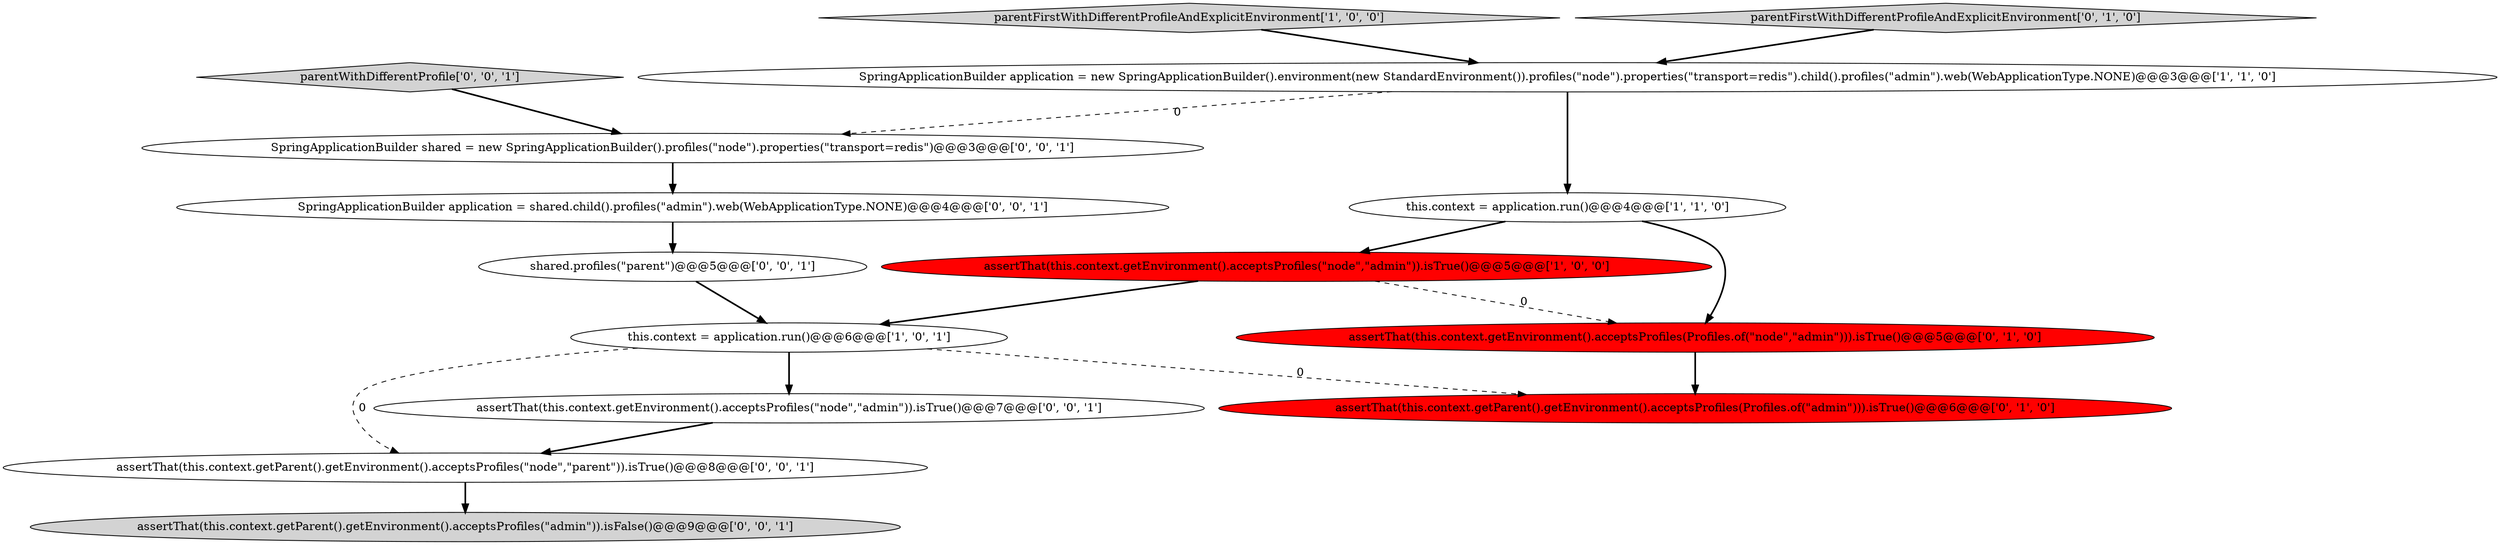 digraph {
9 [style = filled, label = "assertThat(this.context.getParent().getEnvironment().acceptsProfiles(\"admin\")).isFalse()@@@9@@@['0', '0', '1']", fillcolor = lightgray, shape = ellipse image = "AAA0AAABBB3BBB"];
5 [style = filled, label = "assertThat(this.context.getParent().getEnvironment().acceptsProfiles(Profiles.of(\"admin\"))).isTrue()@@@6@@@['0', '1', '0']", fillcolor = red, shape = ellipse image = "AAA1AAABBB2BBB"];
13 [style = filled, label = "SpringApplicationBuilder application = shared.child().profiles(\"admin\").web(WebApplicationType.NONE)@@@4@@@['0', '0', '1']", fillcolor = white, shape = ellipse image = "AAA0AAABBB3BBB"];
11 [style = filled, label = "assertThat(this.context.getParent().getEnvironment().acceptsProfiles(\"node\",\"parent\")).isTrue()@@@8@@@['0', '0', '1']", fillcolor = white, shape = ellipse image = "AAA0AAABBB3BBB"];
10 [style = filled, label = "shared.profiles(\"parent\")@@@5@@@['0', '0', '1']", fillcolor = white, shape = ellipse image = "AAA0AAABBB3BBB"];
0 [style = filled, label = "this.context = application.run()@@@4@@@['1', '1', '0']", fillcolor = white, shape = ellipse image = "AAA0AAABBB1BBB"];
1 [style = filled, label = "parentFirstWithDifferentProfileAndExplicitEnvironment['1', '0', '0']", fillcolor = lightgray, shape = diamond image = "AAA0AAABBB1BBB"];
8 [style = filled, label = "parentWithDifferentProfile['0', '0', '1']", fillcolor = lightgray, shape = diamond image = "AAA0AAABBB3BBB"];
12 [style = filled, label = "assertThat(this.context.getEnvironment().acceptsProfiles(\"node\",\"admin\")).isTrue()@@@7@@@['0', '0', '1']", fillcolor = white, shape = ellipse image = "AAA0AAABBB3BBB"];
14 [style = filled, label = "SpringApplicationBuilder shared = new SpringApplicationBuilder().profiles(\"node\").properties(\"transport=redis\")@@@3@@@['0', '0', '1']", fillcolor = white, shape = ellipse image = "AAA0AAABBB3BBB"];
3 [style = filled, label = "this.context = application.run()@@@6@@@['1', '0', '1']", fillcolor = white, shape = ellipse image = "AAA0AAABBB1BBB"];
4 [style = filled, label = "SpringApplicationBuilder application = new SpringApplicationBuilder().environment(new StandardEnvironment()).profiles(\"node\").properties(\"transport=redis\").child().profiles(\"admin\").web(WebApplicationType.NONE)@@@3@@@['1', '1', '0']", fillcolor = white, shape = ellipse image = "AAA0AAABBB1BBB"];
6 [style = filled, label = "assertThat(this.context.getEnvironment().acceptsProfiles(Profiles.of(\"node\",\"admin\"))).isTrue()@@@5@@@['0', '1', '0']", fillcolor = red, shape = ellipse image = "AAA1AAABBB2BBB"];
2 [style = filled, label = "assertThat(this.context.getEnvironment().acceptsProfiles(\"node\",\"admin\")).isTrue()@@@5@@@['1', '0', '0']", fillcolor = red, shape = ellipse image = "AAA1AAABBB1BBB"];
7 [style = filled, label = "parentFirstWithDifferentProfileAndExplicitEnvironment['0', '1', '0']", fillcolor = lightgray, shape = diamond image = "AAA0AAABBB2BBB"];
3->5 [style = dashed, label="0"];
13->10 [style = bold, label=""];
8->14 [style = bold, label=""];
6->5 [style = bold, label=""];
1->4 [style = bold, label=""];
10->3 [style = bold, label=""];
4->14 [style = dashed, label="0"];
14->13 [style = bold, label=""];
7->4 [style = bold, label=""];
3->12 [style = bold, label=""];
11->9 [style = bold, label=""];
0->6 [style = bold, label=""];
3->11 [style = dashed, label="0"];
2->3 [style = bold, label=""];
4->0 [style = bold, label=""];
0->2 [style = bold, label=""];
12->11 [style = bold, label=""];
2->6 [style = dashed, label="0"];
}
